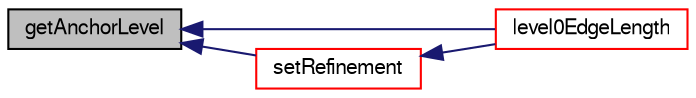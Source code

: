 digraph "getAnchorLevel"
{
  bgcolor="transparent";
  edge [fontname="FreeSans",fontsize="10",labelfontname="FreeSans",labelfontsize="10"];
  node [fontname="FreeSans",fontsize="10",shape=record];
  rankdir="LR";
  Node2401 [label="getAnchorLevel",height=0.2,width=0.4,color="black", fillcolor="grey75", style="filled", fontcolor="black"];
  Node2401 -> Node2402 [dir="back",color="midnightblue",fontsize="10",style="solid",fontname="FreeSans"];
  Node2402 [label="level0EdgeLength",height=0.2,width=0.4,color="red",URL="$a21654.html#a5038ef57fdb5e24db3472bc037c5a270",tooltip="Typical edge length between unrefined points. "];
  Node2401 -> Node2407 [dir="back",color="midnightblue",fontsize="10",style="solid",fontname="FreeSans"];
  Node2407 [label="setRefinement",height=0.2,width=0.4,color="red",URL="$a21654.html#a59cb8a999be096950b6cc4f7c457426b",tooltip="Insert refinement. All selected cells will be split into 8. "];
  Node2407 -> Node2402 [dir="back",color="midnightblue",fontsize="10",style="solid",fontname="FreeSans"];
}
